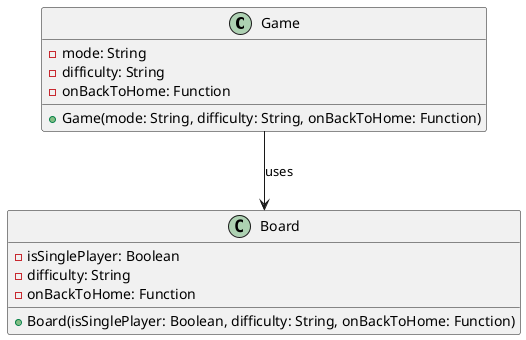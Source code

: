 
@startuml
class Game {
  - mode: String
  - difficulty: String
  - onBackToHome: Function
  + Game(mode: String, difficulty: String, onBackToHome: Function)
}

class Board {
  - isSinglePlayer: Boolean
  - difficulty: String
  - onBackToHome: Function
  + Board(isSinglePlayer: Boolean, difficulty: String, onBackToHome: Function)
}

Game --> Board : uses
@enduml
